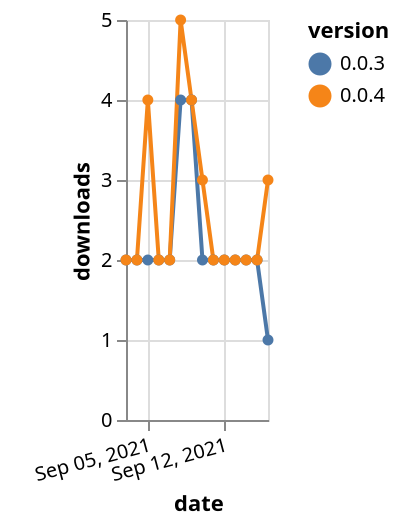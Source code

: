 {"$schema": "https://vega.github.io/schema/vega-lite/v5.json", "description": "A simple bar chart with embedded data.", "data": {"values": [{"date": "2021-09-03", "total": 2438, "delta": 2, "version": "0.0.3"}, {"date": "2021-09-04", "total": 2440, "delta": 2, "version": "0.0.3"}, {"date": "2021-09-05", "total": 2442, "delta": 2, "version": "0.0.3"}, {"date": "2021-09-06", "total": 2444, "delta": 2, "version": "0.0.3"}, {"date": "2021-09-07", "total": 2446, "delta": 2, "version": "0.0.3"}, {"date": "2021-09-08", "total": 2450, "delta": 4, "version": "0.0.3"}, {"date": "2021-09-09", "total": 2454, "delta": 4, "version": "0.0.3"}, {"date": "2021-09-10", "total": 2456, "delta": 2, "version": "0.0.3"}, {"date": "2021-09-11", "total": 2458, "delta": 2, "version": "0.0.3"}, {"date": "2021-09-12", "total": 2460, "delta": 2, "version": "0.0.3"}, {"date": "2021-09-13", "total": 2462, "delta": 2, "version": "0.0.3"}, {"date": "2021-09-14", "total": 2464, "delta": 2, "version": "0.0.3"}, {"date": "2021-09-15", "total": 2466, "delta": 2, "version": "0.0.3"}, {"date": "2021-09-16", "total": 2467, "delta": 1, "version": "0.0.3"}, {"date": "2021-09-03", "total": 2799, "delta": 2, "version": "0.0.4"}, {"date": "2021-09-04", "total": 2801, "delta": 2, "version": "0.0.4"}, {"date": "2021-09-05", "total": 2805, "delta": 4, "version": "0.0.4"}, {"date": "2021-09-06", "total": 2807, "delta": 2, "version": "0.0.4"}, {"date": "2021-09-07", "total": 2809, "delta": 2, "version": "0.0.4"}, {"date": "2021-09-08", "total": 2814, "delta": 5, "version": "0.0.4"}, {"date": "2021-09-09", "total": 2818, "delta": 4, "version": "0.0.4"}, {"date": "2021-09-10", "total": 2821, "delta": 3, "version": "0.0.4"}, {"date": "2021-09-11", "total": 2823, "delta": 2, "version": "0.0.4"}, {"date": "2021-09-12", "total": 2825, "delta": 2, "version": "0.0.4"}, {"date": "2021-09-13", "total": 2827, "delta": 2, "version": "0.0.4"}, {"date": "2021-09-14", "total": 2829, "delta": 2, "version": "0.0.4"}, {"date": "2021-09-15", "total": 2831, "delta": 2, "version": "0.0.4"}, {"date": "2021-09-16", "total": 2834, "delta": 3, "version": "0.0.4"}]}, "width": "container", "mark": {"type": "line", "point": {"filled": true}}, "encoding": {"x": {"field": "date", "type": "temporal", "timeUnit": "yearmonthdate", "title": "date", "axis": {"labelAngle": -15}}, "y": {"field": "delta", "type": "quantitative", "title": "downloads"}, "color": {"field": "version", "type": "nominal"}, "tooltip": {"field": "delta"}}}